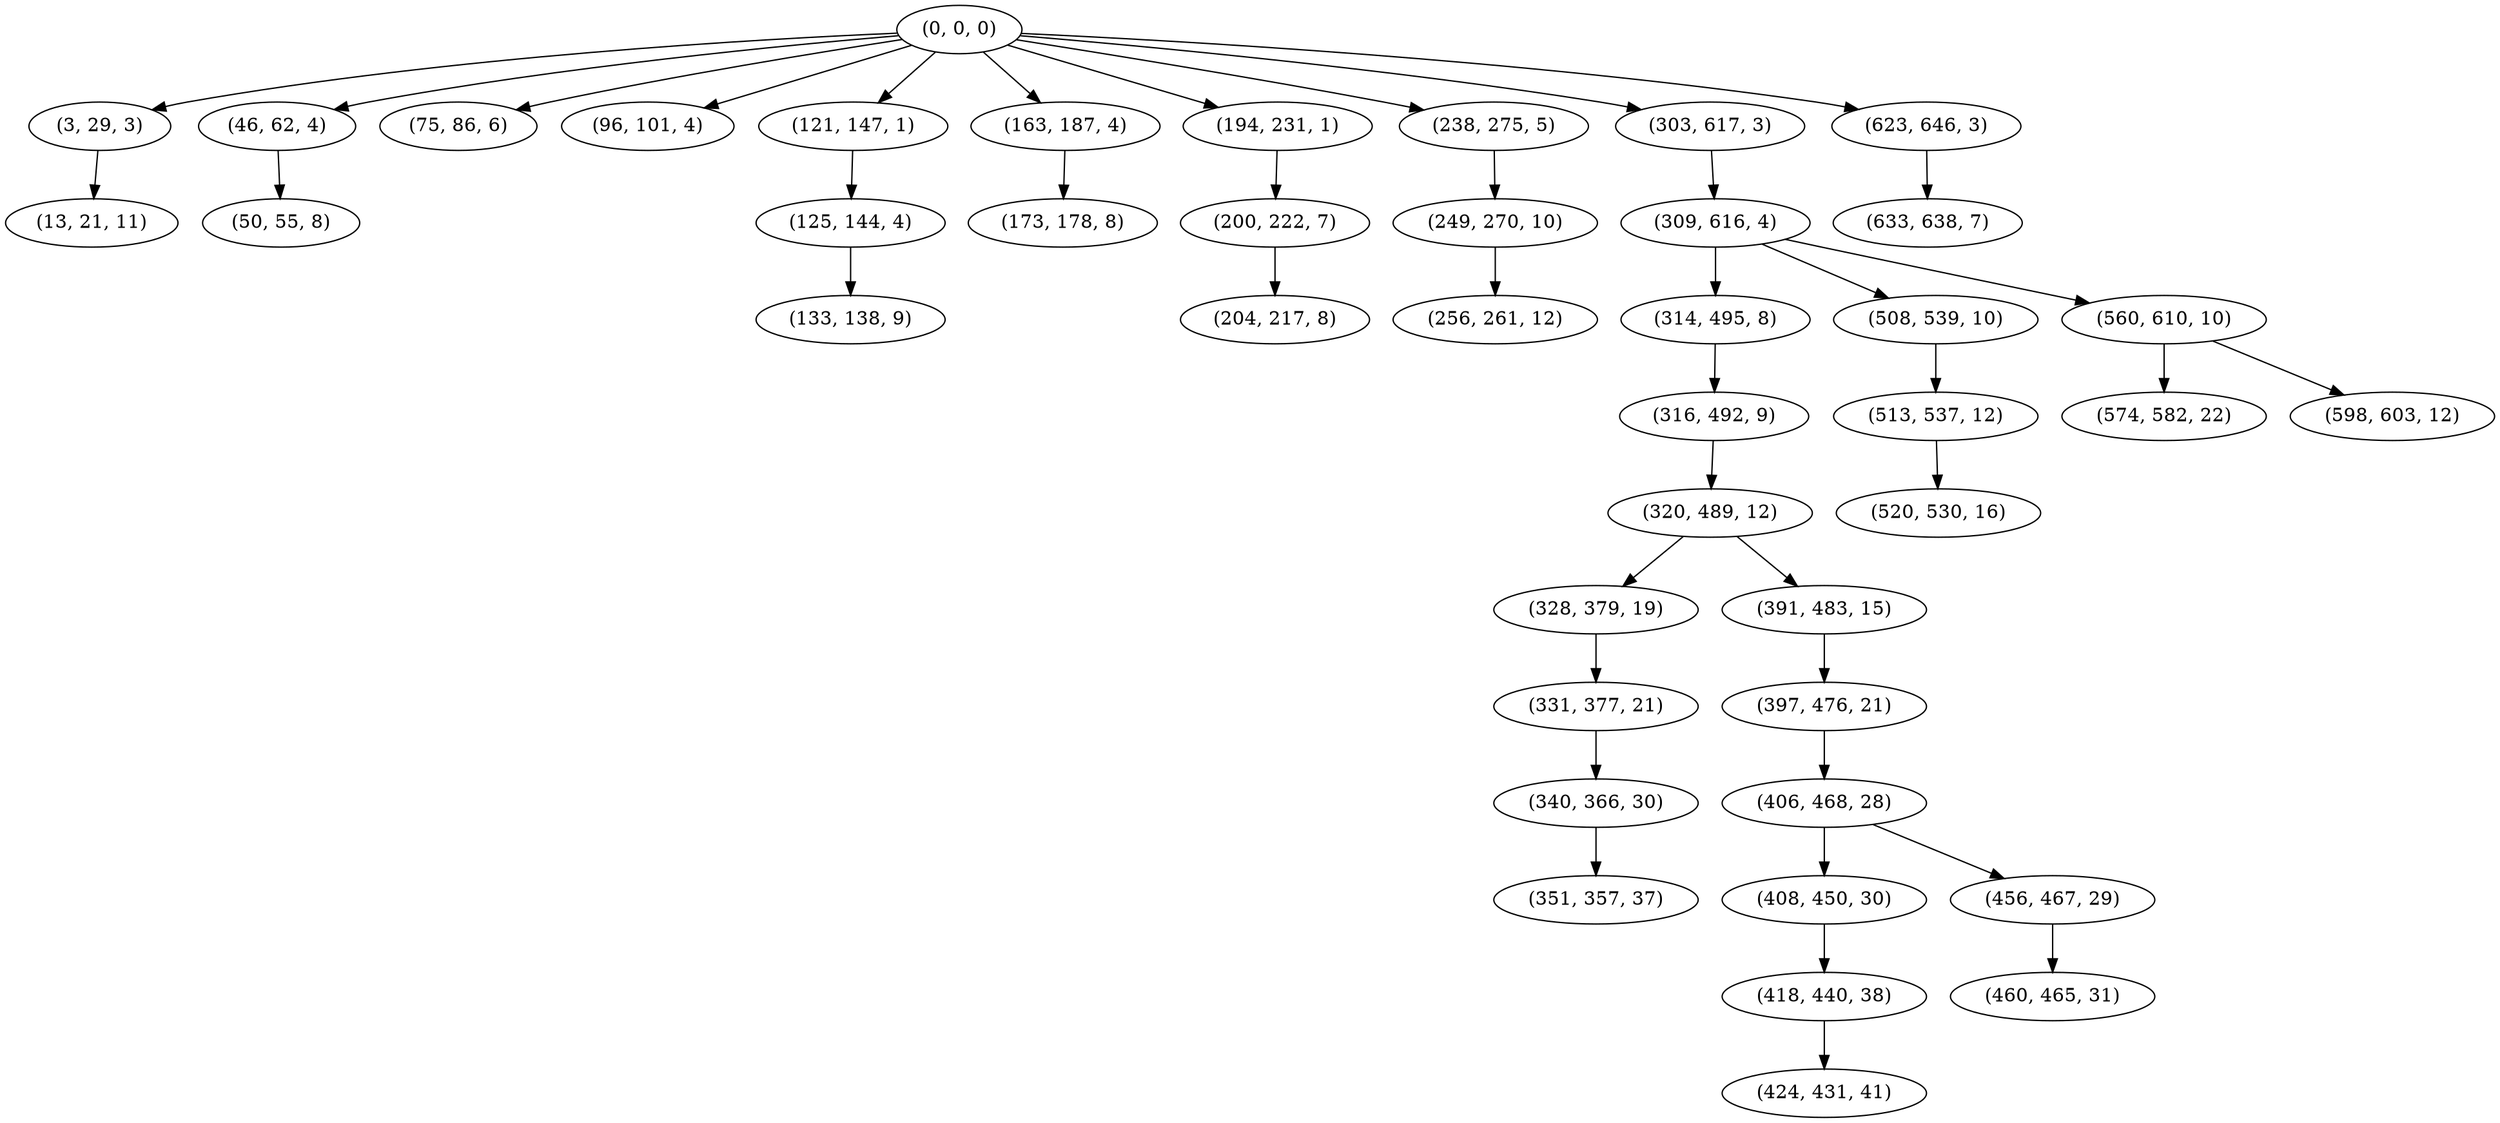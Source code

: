 digraph tree {
    "(0, 0, 0)";
    "(3, 29, 3)";
    "(13, 21, 11)";
    "(46, 62, 4)";
    "(50, 55, 8)";
    "(75, 86, 6)";
    "(96, 101, 4)";
    "(121, 147, 1)";
    "(125, 144, 4)";
    "(133, 138, 9)";
    "(163, 187, 4)";
    "(173, 178, 8)";
    "(194, 231, 1)";
    "(200, 222, 7)";
    "(204, 217, 8)";
    "(238, 275, 5)";
    "(249, 270, 10)";
    "(256, 261, 12)";
    "(303, 617, 3)";
    "(309, 616, 4)";
    "(314, 495, 8)";
    "(316, 492, 9)";
    "(320, 489, 12)";
    "(328, 379, 19)";
    "(331, 377, 21)";
    "(340, 366, 30)";
    "(351, 357, 37)";
    "(391, 483, 15)";
    "(397, 476, 21)";
    "(406, 468, 28)";
    "(408, 450, 30)";
    "(418, 440, 38)";
    "(424, 431, 41)";
    "(456, 467, 29)";
    "(460, 465, 31)";
    "(508, 539, 10)";
    "(513, 537, 12)";
    "(520, 530, 16)";
    "(560, 610, 10)";
    "(574, 582, 22)";
    "(598, 603, 12)";
    "(623, 646, 3)";
    "(633, 638, 7)";
    "(0, 0, 0)" -> "(3, 29, 3)";
    "(0, 0, 0)" -> "(46, 62, 4)";
    "(0, 0, 0)" -> "(75, 86, 6)";
    "(0, 0, 0)" -> "(96, 101, 4)";
    "(0, 0, 0)" -> "(121, 147, 1)";
    "(0, 0, 0)" -> "(163, 187, 4)";
    "(0, 0, 0)" -> "(194, 231, 1)";
    "(0, 0, 0)" -> "(238, 275, 5)";
    "(0, 0, 0)" -> "(303, 617, 3)";
    "(0, 0, 0)" -> "(623, 646, 3)";
    "(3, 29, 3)" -> "(13, 21, 11)";
    "(46, 62, 4)" -> "(50, 55, 8)";
    "(121, 147, 1)" -> "(125, 144, 4)";
    "(125, 144, 4)" -> "(133, 138, 9)";
    "(163, 187, 4)" -> "(173, 178, 8)";
    "(194, 231, 1)" -> "(200, 222, 7)";
    "(200, 222, 7)" -> "(204, 217, 8)";
    "(238, 275, 5)" -> "(249, 270, 10)";
    "(249, 270, 10)" -> "(256, 261, 12)";
    "(303, 617, 3)" -> "(309, 616, 4)";
    "(309, 616, 4)" -> "(314, 495, 8)";
    "(309, 616, 4)" -> "(508, 539, 10)";
    "(309, 616, 4)" -> "(560, 610, 10)";
    "(314, 495, 8)" -> "(316, 492, 9)";
    "(316, 492, 9)" -> "(320, 489, 12)";
    "(320, 489, 12)" -> "(328, 379, 19)";
    "(320, 489, 12)" -> "(391, 483, 15)";
    "(328, 379, 19)" -> "(331, 377, 21)";
    "(331, 377, 21)" -> "(340, 366, 30)";
    "(340, 366, 30)" -> "(351, 357, 37)";
    "(391, 483, 15)" -> "(397, 476, 21)";
    "(397, 476, 21)" -> "(406, 468, 28)";
    "(406, 468, 28)" -> "(408, 450, 30)";
    "(406, 468, 28)" -> "(456, 467, 29)";
    "(408, 450, 30)" -> "(418, 440, 38)";
    "(418, 440, 38)" -> "(424, 431, 41)";
    "(456, 467, 29)" -> "(460, 465, 31)";
    "(508, 539, 10)" -> "(513, 537, 12)";
    "(513, 537, 12)" -> "(520, 530, 16)";
    "(560, 610, 10)" -> "(574, 582, 22)";
    "(560, 610, 10)" -> "(598, 603, 12)";
    "(623, 646, 3)" -> "(633, 638, 7)";
}
